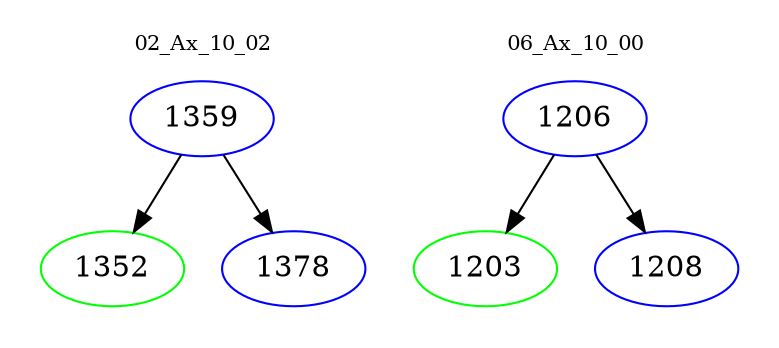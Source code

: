 digraph{
subgraph cluster_0 {
color = white
label = "02_Ax_10_02";
fontsize=10;
T0_1359 [label="1359", color="blue"]
T0_1359 -> T0_1352 [color="black"]
T0_1352 [label="1352", color="green"]
T0_1359 -> T0_1378 [color="black"]
T0_1378 [label="1378", color="blue"]
}
subgraph cluster_1 {
color = white
label = "06_Ax_10_00";
fontsize=10;
T1_1206 [label="1206", color="blue"]
T1_1206 -> T1_1203 [color="black"]
T1_1203 [label="1203", color="green"]
T1_1206 -> T1_1208 [color="black"]
T1_1208 [label="1208", color="blue"]
}
}
